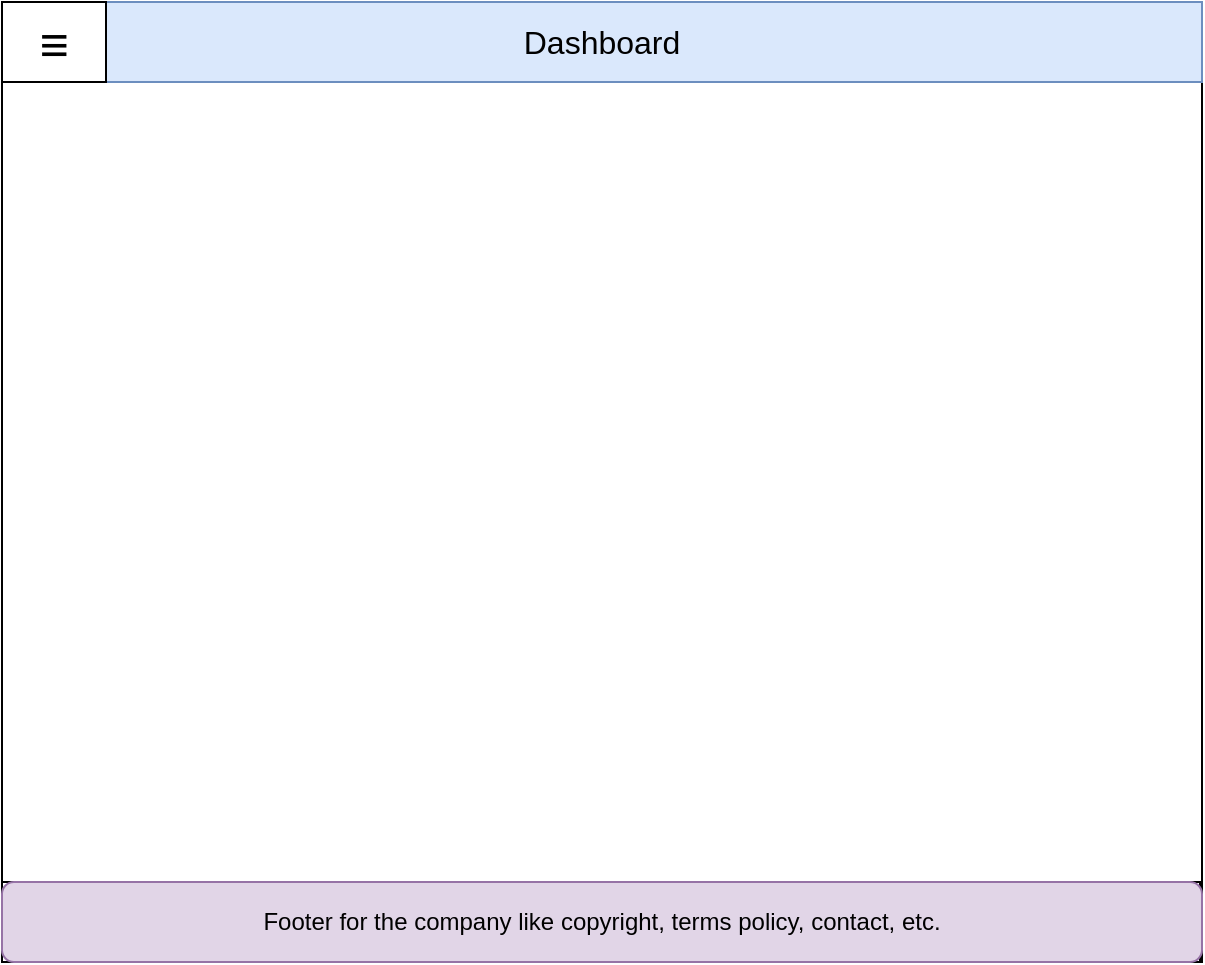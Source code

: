 <mxfile version="24.4.8" type="github">
  <diagram name="Page-1" id="zuhQkFO9fgSmTVKcTVLM">
    <mxGraphModel dx="794" dy="454" grid="1" gridSize="10" guides="1" tooltips="1" connect="1" arrows="1" fold="1" page="1" pageScale="1" pageWidth="850" pageHeight="1100" math="0" shadow="0">
      <root>
        <mxCell id="0" />
        <mxCell id="1" parent="0" />
        <mxCell id="cQwfHmocI9U_DyVpqtuw-1" value="" style="rounded=0;whiteSpace=wrap;html=1;" parent="1" vertex="1">
          <mxGeometry x="118" y="160" width="600" height="480" as="geometry" />
        </mxCell>
        <mxCell id="cQwfHmocI9U_DyVpqtuw-9" value="" style="rounded=0;whiteSpace=wrap;html=1;" parent="1" vertex="1">
          <mxGeometry x="118" y="600" width="599" height="40" as="geometry" />
        </mxCell>
        <mxCell id="cQwfHmocI9U_DyVpqtuw-10" value="Footer for the company like copyright, terms policy, contact, etc." style="rounded=1;whiteSpace=wrap;html=1;fillColor=#e1d5e7;strokeColor=#9673a6;" parent="1" vertex="1">
          <mxGeometry x="118" y="600" width="600" height="40" as="geometry" />
        </mxCell>
        <mxCell id="cQwfHmocI9U_DyVpqtuw-11" value="&lt;font style=&quot;font-size: 16px;&quot;&gt;Dashboard&lt;/font&gt;" style="rounded=0;whiteSpace=wrap;html=1;fillColor=#dae8fc;strokeColor=#6c8ebf;" parent="1" vertex="1">
          <mxGeometry x="118" y="160" width="600" height="40" as="geometry" />
        </mxCell>
        <mxCell id="cQwfHmocI9U_DyVpqtuw-16" value="&lt;span style=&quot;font-family: &amp;quot;Google Sans&amp;quot;, arial, sans-serif; text-align: left; background-color: rgb(255, 255, 255);&quot;&gt;&lt;font style=&quot;font-size: 25px;&quot;&gt;≡&lt;/font&gt;&lt;/span&gt;" style="rounded=0;whiteSpace=wrap;html=1;" parent="1" vertex="1">
          <mxGeometry x="118" y="160" width="52" height="40" as="geometry" />
        </mxCell>
      </root>
    </mxGraphModel>
  </diagram>
</mxfile>
